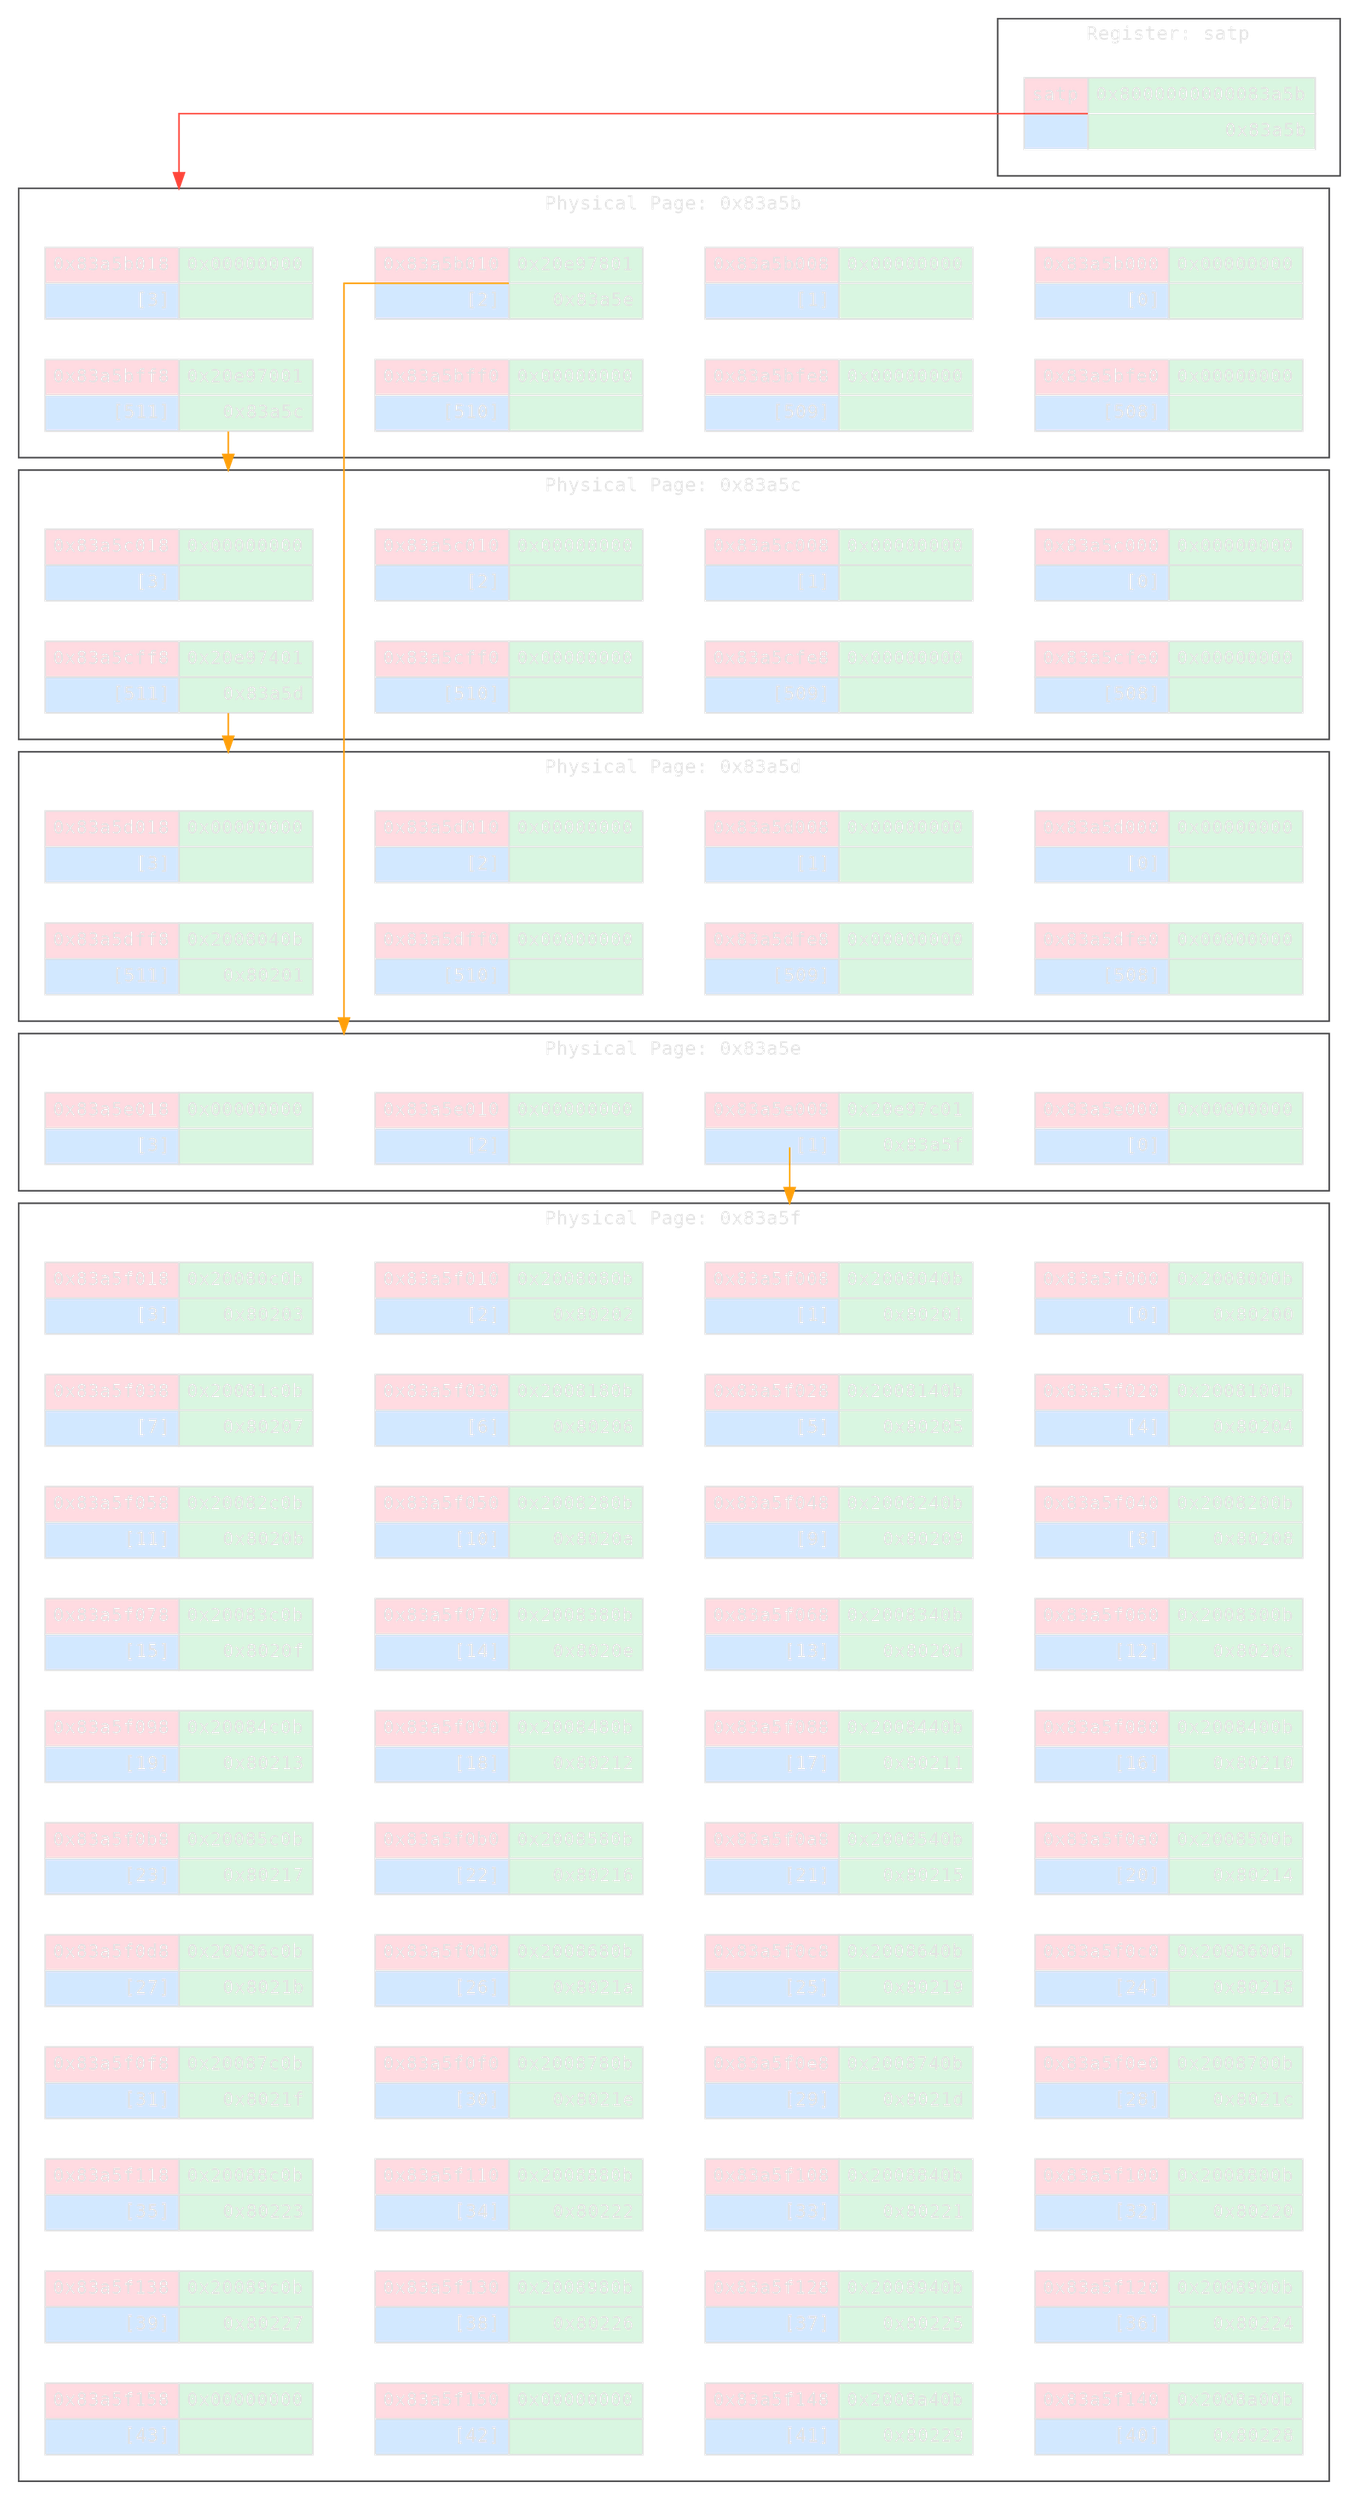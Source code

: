 digraph MemoryLayout {
    graph [bgcolor=transparent];
    compound=true;
    rankdir=TB;
    splines=ortho;
    nodesep=0.3;
    ranksep=0.1;
    node [shape=record, fontname="SF Mono,monospace", fontsize=12, margin=0.125, fontcolor="#e3e3e3"];
    edge [fontname="SF Mono,monospace", fontsize=12, fontcolor="#e3e3e3", color="#e3e3e3"];

    subgraph cluster_reg_ {
        color="#48484A";
        label="Register: satp";
        fontname="SF Mono,monospace";
        fontsize=12;
        fontcolor="#e3e3e3";

        reg_node0 [shape=none, margin=0.125, label=<
            <TABLE BORDER="0" CELLBORDER="1" CELLSPACING="0" COLOR="#e3e3e3">
                <TR>
                    <TD BGCOLOR="#FF375F2D" PORT="addr" ALIGN="RIGHT" CELLPADDING="4"><FONT COLOR="#e3e3e3">satp</FONT></TD>
                    <TD BGCOLOR="#30D1582D" PORT="val" ALIGN="RIGHT" CELLPADDING="4"><FONT COLOR="#e3e3e3">0x8000000000083a5b</FONT></TD>
                </TR>
                <TR>
                    <TD BGCOLOR="#0A84FF2D" PORT="index" ALIGN="RIGHT" CELLPADDING="4"><FONT COLOR="#e3e3e3">    </FONT></TD>
                    <TD BGCOLOR="#30D1582D" PORT="page" ALIGN="RIGHT" CELLPADDING="4"><FONT COLOR="#e3e3e3">0x83a5b</FONT></TD>
                </TR>
            </TABLE>
        >];

        subgraph row_reg__0 {
            rank = same;
            reg_node0;
        }

    }
    subgraph cluster_g1_ {
        color="#48484A";
        label="Physical Page: 0x83a5b";
        fontname="SF Mono,monospace";
        fontsize=12;
        fontcolor="#e3e3e3";

        g1_node0 [shape=none, margin=0.125, label=<
            <TABLE BORDER="0" CELLBORDER="1" CELLSPACING="0" COLOR="#e3e3e3">
                <TR>
                    <TD BGCOLOR="#FF375F2D" PORT="addr" ALIGN="RIGHT" CELLPADDING="4"><FONT COLOR="#e3e3e3">0x83a5b000</FONT></TD>
                    <TD BGCOLOR="#30D1582D" PORT="val" ALIGN="RIGHT" CELLPADDING="4"><FONT COLOR="#e3e3e3">0x00000000</FONT></TD>
                </TR>
                <TR>
                    <TD BGCOLOR="#0A84FF2D" PORT="index" ALIGN="RIGHT" CELLPADDING="4"><FONT COLOR="#e3e3e3">  [0]</FONT></TD>
                    <TD BGCOLOR="#30D1582D" PORT="page" ALIGN="RIGHT" CELLPADDING="4"><FONT COLOR="#e3e3e3"> </FONT></TD>
                </TR>
            </TABLE>
        >];
        g1_node1 [shape=none, margin=0.125, label=<
            <TABLE BORDER="0" CELLBORDER="1" CELLSPACING="0" COLOR="#e3e3e3">
                <TR>
                    <TD BGCOLOR="#FF375F2D" PORT="addr" ALIGN="RIGHT" CELLPADDING="4"><FONT COLOR="#e3e3e3">0x83a5b008</FONT></TD>
                    <TD BGCOLOR="#30D1582D" PORT="val" ALIGN="RIGHT" CELLPADDING="4"><FONT COLOR="#e3e3e3">0x00000000</FONT></TD>
                </TR>
                <TR>
                    <TD BGCOLOR="#0A84FF2D" PORT="index" ALIGN="RIGHT" CELLPADDING="4"><FONT COLOR="#e3e3e3">  [1]</FONT></TD>
                    <TD BGCOLOR="#30D1582D" PORT="page" ALIGN="RIGHT" CELLPADDING="4"><FONT COLOR="#e3e3e3"> </FONT></TD>
                </TR>
            </TABLE>
        >];
        g1_node2 [shape=none, margin=0.125, label=<
            <TABLE BORDER="0" CELLBORDER="1" CELLSPACING="0" COLOR="#e3e3e3">
                <TR>
                    <TD BGCOLOR="#FF375F2D" PORT="addr" ALIGN="RIGHT" CELLPADDING="4"><FONT COLOR="#e3e3e3">0x83a5b010</FONT></TD>
                    <TD BGCOLOR="#30D1582D" PORT="val" ALIGN="RIGHT" CELLPADDING="4"><FONT COLOR="#e3e3e3">0x20e97801</FONT></TD>
                </TR>
                <TR>
                    <TD BGCOLOR="#0A84FF2D" PORT="index" ALIGN="RIGHT" CELLPADDING="4"><FONT COLOR="#e3e3e3">  [2]</FONT></TD>
                    <TD BGCOLOR="#30D1582D" PORT="page" ALIGN="RIGHT" CELLPADDING="4"><FONT COLOR="#e3e3e3">0x83a5e</FONT></TD>
                </TR>
            </TABLE>
        >];
        g1_node3 [shape=none, margin=0.125, label=<
            <TABLE BORDER="0" CELLBORDER="1" CELLSPACING="0" COLOR="#e3e3e3">
                <TR>
                    <TD BGCOLOR="#FF375F2D" PORT="addr" ALIGN="RIGHT" CELLPADDING="4"><FONT COLOR="#e3e3e3">0x83a5b018</FONT></TD>
                    <TD BGCOLOR="#30D1582D" PORT="val" ALIGN="RIGHT" CELLPADDING="4"><FONT COLOR="#e3e3e3">0x00000000</FONT></TD>
                </TR>
                <TR>
                    <TD BGCOLOR="#0A84FF2D" PORT="index" ALIGN="RIGHT" CELLPADDING="4"><FONT COLOR="#e3e3e3">  [3]</FONT></TD>
                    <TD BGCOLOR="#30D1582D" PORT="page" ALIGN="RIGHT" CELLPADDING="4"><FONT COLOR="#e3e3e3"> </FONT></TD>
                </TR>
            </TABLE>
        >];
        g1_node4 [shape=none, margin=0.125, label=<
            <TABLE BORDER="0" CELLBORDER="1" CELLSPACING="0" COLOR="#e3e3e3">
                <TR>
                    <TD BGCOLOR="#FF375F2D" PORT="addr" ALIGN="RIGHT" CELLPADDING="4"><FONT COLOR="#e3e3e3">0x83a5bfe0</FONT></TD>
                    <TD BGCOLOR="#30D1582D" PORT="val" ALIGN="RIGHT" CELLPADDING="4"><FONT COLOR="#e3e3e3">0x00000000</FONT></TD>
                </TR>
                <TR>
                    <TD BGCOLOR="#0A84FF2D" PORT="index" ALIGN="RIGHT" CELLPADDING="4"><FONT COLOR="#e3e3e3">[508]</FONT></TD>
                    <TD BGCOLOR="#30D1582D" PORT="page" ALIGN="RIGHT" CELLPADDING="4"><FONT COLOR="#e3e3e3"> </FONT></TD>
                </TR>
            </TABLE>
        >];
        g1_node5 [shape=none, margin=0.125, label=<
            <TABLE BORDER="0" CELLBORDER="1" CELLSPACING="0" COLOR="#e3e3e3">
                <TR>
                    <TD BGCOLOR="#FF375F2D" PORT="addr" ALIGN="RIGHT" CELLPADDING="4"><FONT COLOR="#e3e3e3">0x83a5bfe8</FONT></TD>
                    <TD BGCOLOR="#30D1582D" PORT="val" ALIGN="RIGHT" CELLPADDING="4"><FONT COLOR="#e3e3e3">0x00000000</FONT></TD>
                </TR>
                <TR>
                    <TD BGCOLOR="#0A84FF2D" PORT="index" ALIGN="RIGHT" CELLPADDING="4"><FONT COLOR="#e3e3e3">[509]</FONT></TD>
                    <TD BGCOLOR="#30D1582D" PORT="page" ALIGN="RIGHT" CELLPADDING="4"><FONT COLOR="#e3e3e3"> </FONT></TD>
                </TR>
            </TABLE>
        >];
        g1_node6 [shape=none, margin=0.125, label=<
            <TABLE BORDER="0" CELLBORDER="1" CELLSPACING="0" COLOR="#e3e3e3">
                <TR>
                    <TD BGCOLOR="#FF375F2D" PORT="addr" ALIGN="RIGHT" CELLPADDING="4"><FONT COLOR="#e3e3e3">0x83a5bff0</FONT></TD>
                    <TD BGCOLOR="#30D1582D" PORT="val" ALIGN="RIGHT" CELLPADDING="4"><FONT COLOR="#e3e3e3">0x00000000</FONT></TD>
                </TR>
                <TR>
                    <TD BGCOLOR="#0A84FF2D" PORT="index" ALIGN="RIGHT" CELLPADDING="4"><FONT COLOR="#e3e3e3">[510]</FONT></TD>
                    <TD BGCOLOR="#30D1582D" PORT="page" ALIGN="RIGHT" CELLPADDING="4"><FONT COLOR="#e3e3e3"> </FONT></TD>
                </TR>
            </TABLE>
        >];
        g1_node7 [shape=none, margin=0.125, label=<
            <TABLE BORDER="0" CELLBORDER="1" CELLSPACING="0" COLOR="#e3e3e3">
                <TR>
                    <TD BGCOLOR="#FF375F2D" PORT="addr" ALIGN="RIGHT" CELLPADDING="4"><FONT COLOR="#e3e3e3">0x83a5bff8</FONT></TD>
                    <TD BGCOLOR="#30D1582D" PORT="val" ALIGN="RIGHT" CELLPADDING="4"><FONT COLOR="#e3e3e3">0x20e97001</FONT></TD>
                </TR>
                <TR>
                    <TD BGCOLOR="#0A84FF2D" PORT="index" ALIGN="RIGHT" CELLPADDING="4"><FONT COLOR="#e3e3e3">[511]</FONT></TD>
                    <TD BGCOLOR="#30D1582D" PORT="page" ALIGN="RIGHT" CELLPADDING="4"><FONT COLOR="#e3e3e3">0x83a5c</FONT></TD>
                </TR>
            </TABLE>
        >];

        subgraph row_g1__0 {
            rank = same;
            g1_node0;
            g1_node1;
            g1_node2;
            g1_node3;
        }
        subgraph row_g1__1 {
            rank = same;
            g1_node4;
            g1_node5;
            g1_node6;
            g1_node7;
        }

        g1_node0 -> g1_node4 [style=invis];
        g1_node1 -> g1_node5 [style=invis];
        g1_node2 -> g1_node6 [style=invis];
        g1_node3 -> g1_node7 [style=invis];
    }
    subgraph cluster_g2_ {
        color="#48484A";
        label="Physical Page: 0x83a5c";
        fontname="SF Mono,monospace";
        fontsize=12;
        fontcolor="#e3e3e3";

        g2_node0 [shape=none, margin=0.125, label=<
            <TABLE BORDER="0" CELLBORDER="1" CELLSPACING="0" COLOR="#e3e3e3">
                <TR>
                    <TD BGCOLOR="#FF375F2D" PORT="addr" ALIGN="RIGHT" CELLPADDING="4"><FONT COLOR="#e3e3e3">0x83a5c000</FONT></TD>
                    <TD BGCOLOR="#30D1582D" PORT="val" ALIGN="RIGHT" CELLPADDING="4"><FONT COLOR="#e3e3e3">0x00000000</FONT></TD>
                </TR>
                <TR>
                    <TD BGCOLOR="#0A84FF2D" PORT="index" ALIGN="RIGHT" CELLPADDING="4"><FONT COLOR="#e3e3e3">  [0]</FONT></TD>
                    <TD BGCOLOR="#30D1582D" PORT="page" ALIGN="RIGHT" CELLPADDING="4"><FONT COLOR="#e3e3e3"> </FONT></TD>
                </TR>
            </TABLE>
        >];
        g2_node1 [shape=none, margin=0.125, label=<
            <TABLE BORDER="0" CELLBORDER="1" CELLSPACING="0" COLOR="#e3e3e3">
                <TR>
                    <TD BGCOLOR="#FF375F2D" PORT="addr" ALIGN="RIGHT" CELLPADDING="4"><FONT COLOR="#e3e3e3">0x83a5c008</FONT></TD>
                    <TD BGCOLOR="#30D1582D" PORT="val" ALIGN="RIGHT" CELLPADDING="4"><FONT COLOR="#e3e3e3">0x00000000</FONT></TD>
                </TR>
                <TR>
                    <TD BGCOLOR="#0A84FF2D" PORT="index" ALIGN="RIGHT" CELLPADDING="4"><FONT COLOR="#e3e3e3">  [1]</FONT></TD>
                    <TD BGCOLOR="#30D1582D" PORT="page" ALIGN="RIGHT" CELLPADDING="4"><FONT COLOR="#e3e3e3"> </FONT></TD>
                </TR>
            </TABLE>
        >];
        g2_node2 [shape=none, margin=0.125, label=<
            <TABLE BORDER="0" CELLBORDER="1" CELLSPACING="0" COLOR="#e3e3e3">
                <TR>
                    <TD BGCOLOR="#FF375F2D" PORT="addr" ALIGN="RIGHT" CELLPADDING="4"><FONT COLOR="#e3e3e3">0x83a5c010</FONT></TD>
                    <TD BGCOLOR="#30D1582D" PORT="val" ALIGN="RIGHT" CELLPADDING="4"><FONT COLOR="#e3e3e3">0x00000000</FONT></TD>
                </TR>
                <TR>
                    <TD BGCOLOR="#0A84FF2D" PORT="index" ALIGN="RIGHT" CELLPADDING="4"><FONT COLOR="#e3e3e3">  [2]</FONT></TD>
                    <TD BGCOLOR="#30D1582D" PORT="page" ALIGN="RIGHT" CELLPADDING="4"><FONT COLOR="#e3e3e3"> </FONT></TD>
                </TR>
            </TABLE>
        >];
        g2_node3 [shape=none, margin=0.125, label=<
            <TABLE BORDER="0" CELLBORDER="1" CELLSPACING="0" COLOR="#e3e3e3">
                <TR>
                    <TD BGCOLOR="#FF375F2D" PORT="addr" ALIGN="RIGHT" CELLPADDING="4"><FONT COLOR="#e3e3e3">0x83a5c018</FONT></TD>
                    <TD BGCOLOR="#30D1582D" PORT="val" ALIGN="RIGHT" CELLPADDING="4"><FONT COLOR="#e3e3e3">0x00000000</FONT></TD>
                </TR>
                <TR>
                    <TD BGCOLOR="#0A84FF2D" PORT="index" ALIGN="RIGHT" CELLPADDING="4"><FONT COLOR="#e3e3e3">  [3]</FONT></TD>
                    <TD BGCOLOR="#30D1582D" PORT="page" ALIGN="RIGHT" CELLPADDING="4"><FONT COLOR="#e3e3e3"> </FONT></TD>
                </TR>
            </TABLE>
        >];
        g2_node4 [shape=none, margin=0.125, label=<
            <TABLE BORDER="0" CELLBORDER="1" CELLSPACING="0" COLOR="#e3e3e3">
                <TR>
                    <TD BGCOLOR="#FF375F2D" PORT="addr" ALIGN="RIGHT" CELLPADDING="4"><FONT COLOR="#e3e3e3">0x83a5cfe0</FONT></TD>
                    <TD BGCOLOR="#30D1582D" PORT="val" ALIGN="RIGHT" CELLPADDING="4"><FONT COLOR="#e3e3e3">0x00000000</FONT></TD>
                </TR>
                <TR>
                    <TD BGCOLOR="#0A84FF2D" PORT="index" ALIGN="RIGHT" CELLPADDING="4"><FONT COLOR="#e3e3e3">[508]</FONT></TD>
                    <TD BGCOLOR="#30D1582D" PORT="page" ALIGN="RIGHT" CELLPADDING="4"><FONT COLOR="#e3e3e3"> </FONT></TD>
                </TR>
            </TABLE>
        >];
        g2_node5 [shape=none, margin=0.125, label=<
            <TABLE BORDER="0" CELLBORDER="1" CELLSPACING="0" COLOR="#e3e3e3">
                <TR>
                    <TD BGCOLOR="#FF375F2D" PORT="addr" ALIGN="RIGHT" CELLPADDING="4"><FONT COLOR="#e3e3e3">0x83a5cfe8</FONT></TD>
                    <TD BGCOLOR="#30D1582D" PORT="val" ALIGN="RIGHT" CELLPADDING="4"><FONT COLOR="#e3e3e3">0x00000000</FONT></TD>
                </TR>
                <TR>
                    <TD BGCOLOR="#0A84FF2D" PORT="index" ALIGN="RIGHT" CELLPADDING="4"><FONT COLOR="#e3e3e3">[509]</FONT></TD>
                    <TD BGCOLOR="#30D1582D" PORT="page" ALIGN="RIGHT" CELLPADDING="4"><FONT COLOR="#e3e3e3"> </FONT></TD>
                </TR>
            </TABLE>
        >];
        g2_node6 [shape=none, margin=0.125, label=<
            <TABLE BORDER="0" CELLBORDER="1" CELLSPACING="0" COLOR="#e3e3e3">
                <TR>
                    <TD BGCOLOR="#FF375F2D" PORT="addr" ALIGN="RIGHT" CELLPADDING="4"><FONT COLOR="#e3e3e3">0x83a5cff0</FONT></TD>
                    <TD BGCOLOR="#30D1582D" PORT="val" ALIGN="RIGHT" CELLPADDING="4"><FONT COLOR="#e3e3e3">0x00000000</FONT></TD>
                </TR>
                <TR>
                    <TD BGCOLOR="#0A84FF2D" PORT="index" ALIGN="RIGHT" CELLPADDING="4"><FONT COLOR="#e3e3e3">[510]</FONT></TD>
                    <TD BGCOLOR="#30D1582D" PORT="page" ALIGN="RIGHT" CELLPADDING="4"><FONT COLOR="#e3e3e3"> </FONT></TD>
                </TR>
            </TABLE>
        >];
        g2_node7 [shape=none, margin=0.125, label=<
            <TABLE BORDER="0" CELLBORDER="1" CELLSPACING="0" COLOR="#e3e3e3">
                <TR>
                    <TD BGCOLOR="#FF375F2D" PORT="addr" ALIGN="RIGHT" CELLPADDING="4"><FONT COLOR="#e3e3e3">0x83a5cff8</FONT></TD>
                    <TD BGCOLOR="#30D1582D" PORT="val" ALIGN="RIGHT" CELLPADDING="4"><FONT COLOR="#e3e3e3">0x20e97401</FONT></TD>
                </TR>
                <TR>
                    <TD BGCOLOR="#0A84FF2D" PORT="index" ALIGN="RIGHT" CELLPADDING="4"><FONT COLOR="#e3e3e3">[511]</FONT></TD>
                    <TD BGCOLOR="#30D1582D" PORT="page" ALIGN="RIGHT" CELLPADDING="4"><FONT COLOR="#e3e3e3">0x83a5d</FONT></TD>
                </TR>
            </TABLE>
        >];

        subgraph row_g2__0 {
            rank = same;
            g2_node0;
            g2_node1;
            g2_node2;
            g2_node3;
        }
        subgraph row_g2__1 {
            rank = same;
            g2_node4;
            g2_node5;
            g2_node6;
            g2_node7;
        }

        g2_node0 -> g2_node4 [style=invis];
        g2_node1 -> g2_node5 [style=invis];
        g2_node2 -> g2_node6 [style=invis];
        g2_node3 -> g2_node7 [style=invis];
    }
    subgraph cluster_g3_ {
        color="#48484A";
        label="Physical Page: 0x83a5d";
        fontname="SF Mono,monospace";
        fontsize=12;
        fontcolor="#e3e3e3";

        g3_node0 [shape=none, margin=0.125, label=<
            <TABLE BORDER="0" CELLBORDER="1" CELLSPACING="0" COLOR="#e3e3e3">
                <TR>
                    <TD BGCOLOR="#FF375F2D" PORT="addr" ALIGN="RIGHT" CELLPADDING="4"><FONT COLOR="#e3e3e3">0x83a5d000</FONT></TD>
                    <TD BGCOLOR="#30D1582D" PORT="val" ALIGN="RIGHT" CELLPADDING="4"><FONT COLOR="#e3e3e3">0x00000000</FONT></TD>
                </TR>
                <TR>
                    <TD BGCOLOR="#0A84FF2D" PORT="index" ALIGN="RIGHT" CELLPADDING="4"><FONT COLOR="#e3e3e3">  [0]</FONT></TD>
                    <TD BGCOLOR="#30D1582D" PORT="page" ALIGN="RIGHT" CELLPADDING="4"><FONT COLOR="#e3e3e3"> </FONT></TD>
                </TR>
            </TABLE>
        >];
        g3_node1 [shape=none, margin=0.125, label=<
            <TABLE BORDER="0" CELLBORDER="1" CELLSPACING="0" COLOR="#e3e3e3">
                <TR>
                    <TD BGCOLOR="#FF375F2D" PORT="addr" ALIGN="RIGHT" CELLPADDING="4"><FONT COLOR="#e3e3e3">0x83a5d008</FONT></TD>
                    <TD BGCOLOR="#30D1582D" PORT="val" ALIGN="RIGHT" CELLPADDING="4"><FONT COLOR="#e3e3e3">0x00000000</FONT></TD>
                </TR>
                <TR>
                    <TD BGCOLOR="#0A84FF2D" PORT="index" ALIGN="RIGHT" CELLPADDING="4"><FONT COLOR="#e3e3e3">  [1]</FONT></TD>
                    <TD BGCOLOR="#30D1582D" PORT="page" ALIGN="RIGHT" CELLPADDING="4"><FONT COLOR="#e3e3e3"> </FONT></TD>
                </TR>
            </TABLE>
        >];
        g3_node2 [shape=none, margin=0.125, label=<
            <TABLE BORDER="0" CELLBORDER="1" CELLSPACING="0" COLOR="#e3e3e3">
                <TR>
                    <TD BGCOLOR="#FF375F2D" PORT="addr" ALIGN="RIGHT" CELLPADDING="4"><FONT COLOR="#e3e3e3">0x83a5d010</FONT></TD>
                    <TD BGCOLOR="#30D1582D" PORT="val" ALIGN="RIGHT" CELLPADDING="4"><FONT COLOR="#e3e3e3">0x00000000</FONT></TD>
                </TR>
                <TR>
                    <TD BGCOLOR="#0A84FF2D" PORT="index" ALIGN="RIGHT" CELLPADDING="4"><FONT COLOR="#e3e3e3">  [2]</FONT></TD>
                    <TD BGCOLOR="#30D1582D" PORT="page" ALIGN="RIGHT" CELLPADDING="4"><FONT COLOR="#e3e3e3"> </FONT></TD>
                </TR>
            </TABLE>
        >];
        g3_node3 [shape=none, margin=0.125, label=<
            <TABLE BORDER="0" CELLBORDER="1" CELLSPACING="0" COLOR="#e3e3e3">
                <TR>
                    <TD BGCOLOR="#FF375F2D" PORT="addr" ALIGN="RIGHT" CELLPADDING="4"><FONT COLOR="#e3e3e3">0x83a5d018</FONT></TD>
                    <TD BGCOLOR="#30D1582D" PORT="val" ALIGN="RIGHT" CELLPADDING="4"><FONT COLOR="#e3e3e3">0x00000000</FONT></TD>
                </TR>
                <TR>
                    <TD BGCOLOR="#0A84FF2D" PORT="index" ALIGN="RIGHT" CELLPADDING="4"><FONT COLOR="#e3e3e3">  [3]</FONT></TD>
                    <TD BGCOLOR="#30D1582D" PORT="page" ALIGN="RIGHT" CELLPADDING="4"><FONT COLOR="#e3e3e3"> </FONT></TD>
                </TR>
            </TABLE>
        >];
        g3_node4 [shape=none, margin=0.125, label=<
            <TABLE BORDER="0" CELLBORDER="1" CELLSPACING="0" COLOR="#e3e3e3">
                <TR>
                    <TD BGCOLOR="#FF375F2D" PORT="addr" ALIGN="RIGHT" CELLPADDING="4"><FONT COLOR="#e3e3e3">0x83a5dfe0</FONT></TD>
                    <TD BGCOLOR="#30D1582D" PORT="val" ALIGN="RIGHT" CELLPADDING="4"><FONT COLOR="#e3e3e3">0x00000000</FONT></TD>
                </TR>
                <TR>
                    <TD BGCOLOR="#0A84FF2D" PORT="index" ALIGN="RIGHT" CELLPADDING="4"><FONT COLOR="#e3e3e3">[508]</FONT></TD>
                    <TD BGCOLOR="#30D1582D" PORT="page" ALIGN="RIGHT" CELLPADDING="4"><FONT COLOR="#e3e3e3"> </FONT></TD>
                </TR>
            </TABLE>
        >];
        g3_node5 [shape=none, margin=0.125, label=<
            <TABLE BORDER="0" CELLBORDER="1" CELLSPACING="0" COLOR="#e3e3e3">
                <TR>
                    <TD BGCOLOR="#FF375F2D" PORT="addr" ALIGN="RIGHT" CELLPADDING="4"><FONT COLOR="#e3e3e3">0x83a5dfe8</FONT></TD>
                    <TD BGCOLOR="#30D1582D" PORT="val" ALIGN="RIGHT" CELLPADDING="4"><FONT COLOR="#e3e3e3">0x00000000</FONT></TD>
                </TR>
                <TR>
                    <TD BGCOLOR="#0A84FF2D" PORT="index" ALIGN="RIGHT" CELLPADDING="4"><FONT COLOR="#e3e3e3">[509]</FONT></TD>
                    <TD BGCOLOR="#30D1582D" PORT="page" ALIGN="RIGHT" CELLPADDING="4"><FONT COLOR="#e3e3e3"> </FONT></TD>
                </TR>
            </TABLE>
        >];
        g3_node6 [shape=none, margin=0.125, label=<
            <TABLE BORDER="0" CELLBORDER="1" CELLSPACING="0" COLOR="#e3e3e3">
                <TR>
                    <TD BGCOLOR="#FF375F2D" PORT="addr" ALIGN="RIGHT" CELLPADDING="4"><FONT COLOR="#e3e3e3">0x83a5dff0</FONT></TD>
                    <TD BGCOLOR="#30D1582D" PORT="val" ALIGN="RIGHT" CELLPADDING="4"><FONT COLOR="#e3e3e3">0x00000000</FONT></TD>
                </TR>
                <TR>
                    <TD BGCOLOR="#0A84FF2D" PORT="index" ALIGN="RIGHT" CELLPADDING="4"><FONT COLOR="#e3e3e3">[510]</FONT></TD>
                    <TD BGCOLOR="#30D1582D" PORT="page" ALIGN="RIGHT" CELLPADDING="4"><FONT COLOR="#e3e3e3"> </FONT></TD>
                </TR>
            </TABLE>
        >];
        g3_node7 [shape=none, margin=0.125, label=<
            <TABLE BORDER="0" CELLBORDER="1" CELLSPACING="0" COLOR="#e3e3e3">
                <TR>
                    <TD BGCOLOR="#FF375F2D" PORT="addr" ALIGN="RIGHT" CELLPADDING="4"><FONT COLOR="#e3e3e3">0x83a5dff8</FONT></TD>
                    <TD BGCOLOR="#30D1582D" PORT="val" ALIGN="RIGHT" CELLPADDING="4"><FONT COLOR="#e3e3e3">0x2008040b</FONT></TD>
                </TR>
                <TR>
                    <TD BGCOLOR="#0A84FF2D" PORT="index" ALIGN="RIGHT" CELLPADDING="4"><FONT COLOR="#e3e3e3">[511]</FONT></TD>
                    <TD BGCOLOR="#30D1582D" PORT="page" ALIGN="RIGHT" CELLPADDING="4"><FONT COLOR="#e3e3e3">0x80201</FONT></TD>
                </TR>
            </TABLE>
        >];

        subgraph row_g3__0 {
            rank = same;
            g3_node0;
            g3_node1;
            g3_node2;
            g3_node3;
        }
        subgraph row_g3__1 {
            rank = same;
            g3_node4;
            g3_node5;
            g3_node6;
            g3_node7;
        }

        g3_node0 -> g3_node4 [style=invis];
        g3_node1 -> g3_node5 [style=invis];
        g3_node2 -> g3_node6 [style=invis];
        g3_node3 -> g3_node7 [style=invis];
    }
    subgraph cluster_g4_ {
        color="#48484A";
        label="Physical Page: 0x83a5e";
        fontname="SF Mono,monospace";
        fontsize=12;
        fontcolor="#e3e3e3";

        g4_node0 [shape=none, margin=0.125, label=<
            <TABLE BORDER="0" CELLBORDER="1" CELLSPACING="0" COLOR="#e3e3e3">
                <TR>
                    <TD BGCOLOR="#FF375F2D" PORT="addr" ALIGN="RIGHT" CELLPADDING="4"><FONT COLOR="#e3e3e3">0x83a5e000</FONT></TD>
                    <TD BGCOLOR="#30D1582D" PORT="val" ALIGN="RIGHT" CELLPADDING="4"><FONT COLOR="#e3e3e3">0x00000000</FONT></TD>
                </TR>
                <TR>
                    <TD BGCOLOR="#0A84FF2D" PORT="index" ALIGN="RIGHT" CELLPADDING="4"><FONT COLOR="#e3e3e3">  [0]</FONT></TD>
                    <TD BGCOLOR="#30D1582D" PORT="page" ALIGN="RIGHT" CELLPADDING="4"><FONT COLOR="#e3e3e3"> </FONT></TD>
                </TR>
            </TABLE>
        >];
        g4_node1 [shape=none, margin=0.125, label=<
            <TABLE BORDER="0" CELLBORDER="1" CELLSPACING="0" COLOR="#e3e3e3">
                <TR>
                    <TD BGCOLOR="#FF375F2D" PORT="addr" ALIGN="RIGHT" CELLPADDING="4"><FONT COLOR="#e3e3e3">0x83a5e008</FONT></TD>
                    <TD BGCOLOR="#30D1582D" PORT="val" ALIGN="RIGHT" CELLPADDING="4"><FONT COLOR="#e3e3e3">0x20e97c01</FONT></TD>
                </TR>
                <TR>
                    <TD BGCOLOR="#0A84FF2D" PORT="index" ALIGN="RIGHT" CELLPADDING="4"><FONT COLOR="#e3e3e3">  [1]</FONT></TD>
                    <TD BGCOLOR="#30D1582D" PORT="page" ALIGN="RIGHT" CELLPADDING="4"><FONT COLOR="#e3e3e3">0x83a5f</FONT></TD>
                </TR>
            </TABLE>
        >];
        g4_node2 [shape=none, margin=0.125, label=<
            <TABLE BORDER="0" CELLBORDER="1" CELLSPACING="0" COLOR="#e3e3e3">
                <TR>
                    <TD BGCOLOR="#FF375F2D" PORT="addr" ALIGN="RIGHT" CELLPADDING="4"><FONT COLOR="#e3e3e3">0x83a5e010</FONT></TD>
                    <TD BGCOLOR="#30D1582D" PORT="val" ALIGN="RIGHT" CELLPADDING="4"><FONT COLOR="#e3e3e3">0x00000000</FONT></TD>
                </TR>
                <TR>
                    <TD BGCOLOR="#0A84FF2D" PORT="index" ALIGN="RIGHT" CELLPADDING="4"><FONT COLOR="#e3e3e3">  [2]</FONT></TD>
                    <TD BGCOLOR="#30D1582D" PORT="page" ALIGN="RIGHT" CELLPADDING="4"><FONT COLOR="#e3e3e3"> </FONT></TD>
                </TR>
            </TABLE>
        >];
        g4_node3 [shape=none, margin=0.125, label=<
            <TABLE BORDER="0" CELLBORDER="1" CELLSPACING="0" COLOR="#e3e3e3">
                <TR>
                    <TD BGCOLOR="#FF375F2D" PORT="addr" ALIGN="RIGHT" CELLPADDING="4"><FONT COLOR="#e3e3e3">0x83a5e018</FONT></TD>
                    <TD BGCOLOR="#30D1582D" PORT="val" ALIGN="RIGHT" CELLPADDING="4"><FONT COLOR="#e3e3e3">0x00000000</FONT></TD>
                </TR>
                <TR>
                    <TD BGCOLOR="#0A84FF2D" PORT="index" ALIGN="RIGHT" CELLPADDING="4"><FONT COLOR="#e3e3e3">  [3]</FONT></TD>
                    <TD BGCOLOR="#30D1582D" PORT="page" ALIGN="RIGHT" CELLPADDING="4"><FONT COLOR="#e3e3e3"> </FONT></TD>
                </TR>
            </TABLE>
        >];

        subgraph row_g4__0 {
            rank = same;
            g4_node0;
            g4_node1;
            g4_node2;
            g4_node3;
        }

    }
    subgraph cluster_g5_ {
        color="#48484A";
        label="Physical Page: 0x83a5f";
        fontname="SF Mono,monospace";
        fontsize=12;
        fontcolor="#e3e3e3";

        g5_node0 [shape=none, margin=0.125, label=<
            <TABLE BORDER="0" CELLBORDER="1" CELLSPACING="0" COLOR="#e3e3e3">
                <TR>
                    <TD BGCOLOR="#FF375F2D" PORT="addr" ALIGN="RIGHT" CELLPADDING="4"><FONT COLOR="#e3e3e3">0x83a5f000</FONT></TD>
                    <TD BGCOLOR="#30D1582D" PORT="val" ALIGN="RIGHT" CELLPADDING="4"><FONT COLOR="#e3e3e3">0x2008000b</FONT></TD>
                </TR>
                <TR>
                    <TD BGCOLOR="#0A84FF2D" PORT="index" ALIGN="RIGHT" CELLPADDING="4"><FONT COLOR="#e3e3e3">  [0]</FONT></TD>
                    <TD BGCOLOR="#30D1582D" PORT="page" ALIGN="RIGHT" CELLPADDING="4"><FONT COLOR="#e3e3e3">0x80200</FONT></TD>
                </TR>
            </TABLE>
        >];
        g5_node1 [shape=none, margin=0.125, label=<
            <TABLE BORDER="0" CELLBORDER="1" CELLSPACING="0" COLOR="#e3e3e3">
                <TR>
                    <TD BGCOLOR="#FF375F2D" PORT="addr" ALIGN="RIGHT" CELLPADDING="4"><FONT COLOR="#e3e3e3">0x83a5f008</FONT></TD>
                    <TD BGCOLOR="#30D1582D" PORT="val" ALIGN="RIGHT" CELLPADDING="4"><FONT COLOR="#e3e3e3">0x2008040b</FONT></TD>
                </TR>
                <TR>
                    <TD BGCOLOR="#0A84FF2D" PORT="index" ALIGN="RIGHT" CELLPADDING="4"><FONT COLOR="#e3e3e3">  [1]</FONT></TD>
                    <TD BGCOLOR="#30D1582D" PORT="page" ALIGN="RIGHT" CELLPADDING="4"><FONT COLOR="#e3e3e3">0x80201</FONT></TD>
                </TR>
            </TABLE>
        >];
        g5_node2 [shape=none, margin=0.125, label=<
            <TABLE BORDER="0" CELLBORDER="1" CELLSPACING="0" COLOR="#e3e3e3">
                <TR>
                    <TD BGCOLOR="#FF375F2D" PORT="addr" ALIGN="RIGHT" CELLPADDING="4"><FONT COLOR="#e3e3e3">0x83a5f010</FONT></TD>
                    <TD BGCOLOR="#30D1582D" PORT="val" ALIGN="RIGHT" CELLPADDING="4"><FONT COLOR="#e3e3e3">0x2008080b</FONT></TD>
                </TR>
                <TR>
                    <TD BGCOLOR="#0A84FF2D" PORT="index" ALIGN="RIGHT" CELLPADDING="4"><FONT COLOR="#e3e3e3">  [2]</FONT></TD>
                    <TD BGCOLOR="#30D1582D" PORT="page" ALIGN="RIGHT" CELLPADDING="4"><FONT COLOR="#e3e3e3">0x80202</FONT></TD>
                </TR>
            </TABLE>
        >];
        g5_node3 [shape=none, margin=0.125, label=<
            <TABLE BORDER="0" CELLBORDER="1" CELLSPACING="0" COLOR="#e3e3e3">
                <TR>
                    <TD BGCOLOR="#FF375F2D" PORT="addr" ALIGN="RIGHT" CELLPADDING="4"><FONT COLOR="#e3e3e3">0x83a5f018</FONT></TD>
                    <TD BGCOLOR="#30D1582D" PORT="val" ALIGN="RIGHT" CELLPADDING="4"><FONT COLOR="#e3e3e3">0x20080c0b</FONT></TD>
                </TR>
                <TR>
                    <TD BGCOLOR="#0A84FF2D" PORT="index" ALIGN="RIGHT" CELLPADDING="4"><FONT COLOR="#e3e3e3">  [3]</FONT></TD>
                    <TD BGCOLOR="#30D1582D" PORT="page" ALIGN="RIGHT" CELLPADDING="4"><FONT COLOR="#e3e3e3">0x80203</FONT></TD>
                </TR>
            </TABLE>
        >];
        g5_node4 [shape=none, margin=0.125, label=<
            <TABLE BORDER="0" CELLBORDER="1" CELLSPACING="0" COLOR="#e3e3e3">
                <TR>
                    <TD BGCOLOR="#FF375F2D" PORT="addr" ALIGN="RIGHT" CELLPADDING="4"><FONT COLOR="#e3e3e3">0x83a5f020</FONT></TD>
                    <TD BGCOLOR="#30D1582D" PORT="val" ALIGN="RIGHT" CELLPADDING="4"><FONT COLOR="#e3e3e3">0x2008100b</FONT></TD>
                </TR>
                <TR>
                    <TD BGCOLOR="#0A84FF2D" PORT="index" ALIGN="RIGHT" CELLPADDING="4"><FONT COLOR="#e3e3e3">  [4]</FONT></TD>
                    <TD BGCOLOR="#30D1582D" PORT="page" ALIGN="RIGHT" CELLPADDING="4"><FONT COLOR="#e3e3e3">0x80204</FONT></TD>
                </TR>
            </TABLE>
        >];
        g5_node5 [shape=none, margin=0.125, label=<
            <TABLE BORDER="0" CELLBORDER="1" CELLSPACING="0" COLOR="#e3e3e3">
                <TR>
                    <TD BGCOLOR="#FF375F2D" PORT="addr" ALIGN="RIGHT" CELLPADDING="4"><FONT COLOR="#e3e3e3">0x83a5f028</FONT></TD>
                    <TD BGCOLOR="#30D1582D" PORT="val" ALIGN="RIGHT" CELLPADDING="4"><FONT COLOR="#e3e3e3">0x2008140b</FONT></TD>
                </TR>
                <TR>
                    <TD BGCOLOR="#0A84FF2D" PORT="index" ALIGN="RIGHT" CELLPADDING="4"><FONT COLOR="#e3e3e3">  [5]</FONT></TD>
                    <TD BGCOLOR="#30D1582D" PORT="page" ALIGN="RIGHT" CELLPADDING="4"><FONT COLOR="#e3e3e3">0x80205</FONT></TD>
                </TR>
            </TABLE>
        >];
        g5_node6 [shape=none, margin=0.125, label=<
            <TABLE BORDER="0" CELLBORDER="1" CELLSPACING="0" COLOR="#e3e3e3">
                <TR>
                    <TD BGCOLOR="#FF375F2D" PORT="addr" ALIGN="RIGHT" CELLPADDING="4"><FONT COLOR="#e3e3e3">0x83a5f030</FONT></TD>
                    <TD BGCOLOR="#30D1582D" PORT="val" ALIGN="RIGHT" CELLPADDING="4"><FONT COLOR="#e3e3e3">0x2008180b</FONT></TD>
                </TR>
                <TR>
                    <TD BGCOLOR="#0A84FF2D" PORT="index" ALIGN="RIGHT" CELLPADDING="4"><FONT COLOR="#e3e3e3">  [6]</FONT></TD>
                    <TD BGCOLOR="#30D1582D" PORT="page" ALIGN="RIGHT" CELLPADDING="4"><FONT COLOR="#e3e3e3">0x80206</FONT></TD>
                </TR>
            </TABLE>
        >];
        g5_node7 [shape=none, margin=0.125, label=<
            <TABLE BORDER="0" CELLBORDER="1" CELLSPACING="0" COLOR="#e3e3e3">
                <TR>
                    <TD BGCOLOR="#FF375F2D" PORT="addr" ALIGN="RIGHT" CELLPADDING="4"><FONT COLOR="#e3e3e3">0x83a5f038</FONT></TD>
                    <TD BGCOLOR="#30D1582D" PORT="val" ALIGN="RIGHT" CELLPADDING="4"><FONT COLOR="#e3e3e3">0x20081c0b</FONT></TD>
                </TR>
                <TR>
                    <TD BGCOLOR="#0A84FF2D" PORT="index" ALIGN="RIGHT" CELLPADDING="4"><FONT COLOR="#e3e3e3">  [7]</FONT></TD>
                    <TD BGCOLOR="#30D1582D" PORT="page" ALIGN="RIGHT" CELLPADDING="4"><FONT COLOR="#e3e3e3">0x80207</FONT></TD>
                </TR>
            </TABLE>
        >];
        g5_node8 [shape=none, margin=0.125, label=<
            <TABLE BORDER="0" CELLBORDER="1" CELLSPACING="0" COLOR="#e3e3e3">
                <TR>
                    <TD BGCOLOR="#FF375F2D" PORT="addr" ALIGN="RIGHT" CELLPADDING="4"><FONT COLOR="#e3e3e3">0x83a5f040</FONT></TD>
                    <TD BGCOLOR="#30D1582D" PORT="val" ALIGN="RIGHT" CELLPADDING="4"><FONT COLOR="#e3e3e3">0x2008200b</FONT></TD>
                </TR>
                <TR>
                    <TD BGCOLOR="#0A84FF2D" PORT="index" ALIGN="RIGHT" CELLPADDING="4"><FONT COLOR="#e3e3e3">  [8]</FONT></TD>
                    <TD BGCOLOR="#30D1582D" PORT="page" ALIGN="RIGHT" CELLPADDING="4"><FONT COLOR="#e3e3e3">0x80208</FONT></TD>
                </TR>
            </TABLE>
        >];
        g5_node9 [shape=none, margin=0.125, label=<
            <TABLE BORDER="0" CELLBORDER="1" CELLSPACING="0" COLOR="#e3e3e3">
                <TR>
                    <TD BGCOLOR="#FF375F2D" PORT="addr" ALIGN="RIGHT" CELLPADDING="4"><FONT COLOR="#e3e3e3">0x83a5f048</FONT></TD>
                    <TD BGCOLOR="#30D1582D" PORT="val" ALIGN="RIGHT" CELLPADDING="4"><FONT COLOR="#e3e3e3">0x2008240b</FONT></TD>
                </TR>
                <TR>
                    <TD BGCOLOR="#0A84FF2D" PORT="index" ALIGN="RIGHT" CELLPADDING="4"><FONT COLOR="#e3e3e3">  [9]</FONT></TD>
                    <TD BGCOLOR="#30D1582D" PORT="page" ALIGN="RIGHT" CELLPADDING="4"><FONT COLOR="#e3e3e3">0x80209</FONT></TD>
                </TR>
            </TABLE>
        >];
        g5_node10 [shape=none, margin=0.125, label=<
            <TABLE BORDER="0" CELLBORDER="1" CELLSPACING="0" COLOR="#e3e3e3">
                <TR>
                    <TD BGCOLOR="#FF375F2D" PORT="addr" ALIGN="RIGHT" CELLPADDING="4"><FONT COLOR="#e3e3e3">0x83a5f050</FONT></TD>
                    <TD BGCOLOR="#30D1582D" PORT="val" ALIGN="RIGHT" CELLPADDING="4"><FONT COLOR="#e3e3e3">0x2008280b</FONT></TD>
                </TR>
                <TR>
                    <TD BGCOLOR="#0A84FF2D" PORT="index" ALIGN="RIGHT" CELLPADDING="4"><FONT COLOR="#e3e3e3"> [10]</FONT></TD>
                    <TD BGCOLOR="#30D1582D" PORT="page" ALIGN="RIGHT" CELLPADDING="4"><FONT COLOR="#e3e3e3">0x8020a</FONT></TD>
                </TR>
            </TABLE>
        >];
        g5_node11 [shape=none, margin=0.125, label=<
            <TABLE BORDER="0" CELLBORDER="1" CELLSPACING="0" COLOR="#e3e3e3">
                <TR>
                    <TD BGCOLOR="#FF375F2D" PORT="addr" ALIGN="RIGHT" CELLPADDING="4"><FONT COLOR="#e3e3e3">0x83a5f058</FONT></TD>
                    <TD BGCOLOR="#30D1582D" PORT="val" ALIGN="RIGHT" CELLPADDING="4"><FONT COLOR="#e3e3e3">0x20082c0b</FONT></TD>
                </TR>
                <TR>
                    <TD BGCOLOR="#0A84FF2D" PORT="index" ALIGN="RIGHT" CELLPADDING="4"><FONT COLOR="#e3e3e3"> [11]</FONT></TD>
                    <TD BGCOLOR="#30D1582D" PORT="page" ALIGN="RIGHT" CELLPADDING="4"><FONT COLOR="#e3e3e3">0x8020b</FONT></TD>
                </TR>
            </TABLE>
        >];
        g5_node12 [shape=none, margin=0.125, label=<
            <TABLE BORDER="0" CELLBORDER="1" CELLSPACING="0" COLOR="#e3e3e3">
                <TR>
                    <TD BGCOLOR="#FF375F2D" PORT="addr" ALIGN="RIGHT" CELLPADDING="4"><FONT COLOR="#e3e3e3">0x83a5f060</FONT></TD>
                    <TD BGCOLOR="#30D1582D" PORT="val" ALIGN="RIGHT" CELLPADDING="4"><FONT COLOR="#e3e3e3">0x2008300b</FONT></TD>
                </TR>
                <TR>
                    <TD BGCOLOR="#0A84FF2D" PORT="index" ALIGN="RIGHT" CELLPADDING="4"><FONT COLOR="#e3e3e3"> [12]</FONT></TD>
                    <TD BGCOLOR="#30D1582D" PORT="page" ALIGN="RIGHT" CELLPADDING="4"><FONT COLOR="#e3e3e3">0x8020c</FONT></TD>
                </TR>
            </TABLE>
        >];
        g5_node13 [shape=none, margin=0.125, label=<
            <TABLE BORDER="0" CELLBORDER="1" CELLSPACING="0" COLOR="#e3e3e3">
                <TR>
                    <TD BGCOLOR="#FF375F2D" PORT="addr" ALIGN="RIGHT" CELLPADDING="4"><FONT COLOR="#e3e3e3">0x83a5f068</FONT></TD>
                    <TD BGCOLOR="#30D1582D" PORT="val" ALIGN="RIGHT" CELLPADDING="4"><FONT COLOR="#e3e3e3">0x2008340b</FONT></TD>
                </TR>
                <TR>
                    <TD BGCOLOR="#0A84FF2D" PORT="index" ALIGN="RIGHT" CELLPADDING="4"><FONT COLOR="#e3e3e3"> [13]</FONT></TD>
                    <TD BGCOLOR="#30D1582D" PORT="page" ALIGN="RIGHT" CELLPADDING="4"><FONT COLOR="#e3e3e3">0x8020d</FONT></TD>
                </TR>
            </TABLE>
        >];
        g5_node14 [shape=none, margin=0.125, label=<
            <TABLE BORDER="0" CELLBORDER="1" CELLSPACING="0" COLOR="#e3e3e3">
                <TR>
                    <TD BGCOLOR="#FF375F2D" PORT="addr" ALIGN="RIGHT" CELLPADDING="4"><FONT COLOR="#e3e3e3">0x83a5f070</FONT></TD>
                    <TD BGCOLOR="#30D1582D" PORT="val" ALIGN="RIGHT" CELLPADDING="4"><FONT COLOR="#e3e3e3">0x2008380b</FONT></TD>
                </TR>
                <TR>
                    <TD BGCOLOR="#0A84FF2D" PORT="index" ALIGN="RIGHT" CELLPADDING="4"><FONT COLOR="#e3e3e3"> [14]</FONT></TD>
                    <TD BGCOLOR="#30D1582D" PORT="page" ALIGN="RIGHT" CELLPADDING="4"><FONT COLOR="#e3e3e3">0x8020e</FONT></TD>
                </TR>
            </TABLE>
        >];
        g5_node15 [shape=none, margin=0.125, label=<
            <TABLE BORDER="0" CELLBORDER="1" CELLSPACING="0" COLOR="#e3e3e3">
                <TR>
                    <TD BGCOLOR="#FF375F2D" PORT="addr" ALIGN="RIGHT" CELLPADDING="4"><FONT COLOR="#e3e3e3">0x83a5f078</FONT></TD>
                    <TD BGCOLOR="#30D1582D" PORT="val" ALIGN="RIGHT" CELLPADDING="4"><FONT COLOR="#e3e3e3">0x20083c0b</FONT></TD>
                </TR>
                <TR>
                    <TD BGCOLOR="#0A84FF2D" PORT="index" ALIGN="RIGHT" CELLPADDING="4"><FONT COLOR="#e3e3e3"> [15]</FONT></TD>
                    <TD BGCOLOR="#30D1582D" PORT="page" ALIGN="RIGHT" CELLPADDING="4"><FONT COLOR="#e3e3e3">0x8020f</FONT></TD>
                </TR>
            </TABLE>
        >];
        g5_node16 [shape=none, margin=0.125, label=<
            <TABLE BORDER="0" CELLBORDER="1" CELLSPACING="0" COLOR="#e3e3e3">
                <TR>
                    <TD BGCOLOR="#FF375F2D" PORT="addr" ALIGN="RIGHT" CELLPADDING="4"><FONT COLOR="#e3e3e3">0x83a5f080</FONT></TD>
                    <TD BGCOLOR="#30D1582D" PORT="val" ALIGN="RIGHT" CELLPADDING="4"><FONT COLOR="#e3e3e3">0x2008400b</FONT></TD>
                </TR>
                <TR>
                    <TD BGCOLOR="#0A84FF2D" PORT="index" ALIGN="RIGHT" CELLPADDING="4"><FONT COLOR="#e3e3e3"> [16]</FONT></TD>
                    <TD BGCOLOR="#30D1582D" PORT="page" ALIGN="RIGHT" CELLPADDING="4"><FONT COLOR="#e3e3e3">0x80210</FONT></TD>
                </TR>
            </TABLE>
        >];
        g5_node17 [shape=none, margin=0.125, label=<
            <TABLE BORDER="0" CELLBORDER="1" CELLSPACING="0" COLOR="#e3e3e3">
                <TR>
                    <TD BGCOLOR="#FF375F2D" PORT="addr" ALIGN="RIGHT" CELLPADDING="4"><FONT COLOR="#e3e3e3">0x83a5f088</FONT></TD>
                    <TD BGCOLOR="#30D1582D" PORT="val" ALIGN="RIGHT" CELLPADDING="4"><FONT COLOR="#e3e3e3">0x2008440b</FONT></TD>
                </TR>
                <TR>
                    <TD BGCOLOR="#0A84FF2D" PORT="index" ALIGN="RIGHT" CELLPADDING="4"><FONT COLOR="#e3e3e3"> [17]</FONT></TD>
                    <TD BGCOLOR="#30D1582D" PORT="page" ALIGN="RIGHT" CELLPADDING="4"><FONT COLOR="#e3e3e3">0x80211</FONT></TD>
                </TR>
            </TABLE>
        >];
        g5_node18 [shape=none, margin=0.125, label=<
            <TABLE BORDER="0" CELLBORDER="1" CELLSPACING="0" COLOR="#e3e3e3">
                <TR>
                    <TD BGCOLOR="#FF375F2D" PORT="addr" ALIGN="RIGHT" CELLPADDING="4"><FONT COLOR="#e3e3e3">0x83a5f090</FONT></TD>
                    <TD BGCOLOR="#30D1582D" PORT="val" ALIGN="RIGHT" CELLPADDING="4"><FONT COLOR="#e3e3e3">0x2008480b</FONT></TD>
                </TR>
                <TR>
                    <TD BGCOLOR="#0A84FF2D" PORT="index" ALIGN="RIGHT" CELLPADDING="4"><FONT COLOR="#e3e3e3"> [18]</FONT></TD>
                    <TD BGCOLOR="#30D1582D" PORT="page" ALIGN="RIGHT" CELLPADDING="4"><FONT COLOR="#e3e3e3">0x80212</FONT></TD>
                </TR>
            </TABLE>
        >];
        g5_node19 [shape=none, margin=0.125, label=<
            <TABLE BORDER="0" CELLBORDER="1" CELLSPACING="0" COLOR="#e3e3e3">
                <TR>
                    <TD BGCOLOR="#FF375F2D" PORT="addr" ALIGN="RIGHT" CELLPADDING="4"><FONT COLOR="#e3e3e3">0x83a5f098</FONT></TD>
                    <TD BGCOLOR="#30D1582D" PORT="val" ALIGN="RIGHT" CELLPADDING="4"><FONT COLOR="#e3e3e3">0x20084c0b</FONT></TD>
                </TR>
                <TR>
                    <TD BGCOLOR="#0A84FF2D" PORT="index" ALIGN="RIGHT" CELLPADDING="4"><FONT COLOR="#e3e3e3"> [19]</FONT></TD>
                    <TD BGCOLOR="#30D1582D" PORT="page" ALIGN="RIGHT" CELLPADDING="4"><FONT COLOR="#e3e3e3">0x80213</FONT></TD>
                </TR>
            </TABLE>
        >];
        g5_node20 [shape=none, margin=0.125, label=<
            <TABLE BORDER="0" CELLBORDER="1" CELLSPACING="0" COLOR="#e3e3e3">
                <TR>
                    <TD BGCOLOR="#FF375F2D" PORT="addr" ALIGN="RIGHT" CELLPADDING="4"><FONT COLOR="#e3e3e3">0x83a5f0a0</FONT></TD>
                    <TD BGCOLOR="#30D1582D" PORT="val" ALIGN="RIGHT" CELLPADDING="4"><FONT COLOR="#e3e3e3">0x2008500b</FONT></TD>
                </TR>
                <TR>
                    <TD BGCOLOR="#0A84FF2D" PORT="index" ALIGN="RIGHT" CELLPADDING="4"><FONT COLOR="#e3e3e3"> [20]</FONT></TD>
                    <TD BGCOLOR="#30D1582D" PORT="page" ALIGN="RIGHT" CELLPADDING="4"><FONT COLOR="#e3e3e3">0x80214</FONT></TD>
                </TR>
            </TABLE>
        >];
        g5_node21 [shape=none, margin=0.125, label=<
            <TABLE BORDER="0" CELLBORDER="1" CELLSPACING="0" COLOR="#e3e3e3">
                <TR>
                    <TD BGCOLOR="#FF375F2D" PORT="addr" ALIGN="RIGHT" CELLPADDING="4"><FONT COLOR="#e3e3e3">0x83a5f0a8</FONT></TD>
                    <TD BGCOLOR="#30D1582D" PORT="val" ALIGN="RIGHT" CELLPADDING="4"><FONT COLOR="#e3e3e3">0x2008540b</FONT></TD>
                </TR>
                <TR>
                    <TD BGCOLOR="#0A84FF2D" PORT="index" ALIGN="RIGHT" CELLPADDING="4"><FONT COLOR="#e3e3e3"> [21]</FONT></TD>
                    <TD BGCOLOR="#30D1582D" PORT="page" ALIGN="RIGHT" CELLPADDING="4"><FONT COLOR="#e3e3e3">0x80215</FONT></TD>
                </TR>
            </TABLE>
        >];
        g5_node22 [shape=none, margin=0.125, label=<
            <TABLE BORDER="0" CELLBORDER="1" CELLSPACING="0" COLOR="#e3e3e3">
                <TR>
                    <TD BGCOLOR="#FF375F2D" PORT="addr" ALIGN="RIGHT" CELLPADDING="4"><FONT COLOR="#e3e3e3">0x83a5f0b0</FONT></TD>
                    <TD BGCOLOR="#30D1582D" PORT="val" ALIGN="RIGHT" CELLPADDING="4"><FONT COLOR="#e3e3e3">0x2008580b</FONT></TD>
                </TR>
                <TR>
                    <TD BGCOLOR="#0A84FF2D" PORT="index" ALIGN="RIGHT" CELLPADDING="4"><FONT COLOR="#e3e3e3"> [22]</FONT></TD>
                    <TD BGCOLOR="#30D1582D" PORT="page" ALIGN="RIGHT" CELLPADDING="4"><FONT COLOR="#e3e3e3">0x80216</FONT></TD>
                </TR>
            </TABLE>
        >];
        g5_node23 [shape=none, margin=0.125, label=<
            <TABLE BORDER="0" CELLBORDER="1" CELLSPACING="0" COLOR="#e3e3e3">
                <TR>
                    <TD BGCOLOR="#FF375F2D" PORT="addr" ALIGN="RIGHT" CELLPADDING="4"><FONT COLOR="#e3e3e3">0x83a5f0b8</FONT></TD>
                    <TD BGCOLOR="#30D1582D" PORT="val" ALIGN="RIGHT" CELLPADDING="4"><FONT COLOR="#e3e3e3">0x20085c0b</FONT></TD>
                </TR>
                <TR>
                    <TD BGCOLOR="#0A84FF2D" PORT="index" ALIGN="RIGHT" CELLPADDING="4"><FONT COLOR="#e3e3e3"> [23]</FONT></TD>
                    <TD BGCOLOR="#30D1582D" PORT="page" ALIGN="RIGHT" CELLPADDING="4"><FONT COLOR="#e3e3e3">0x80217</FONT></TD>
                </TR>
            </TABLE>
        >];
        g5_node24 [shape=none, margin=0.125, label=<
            <TABLE BORDER="0" CELLBORDER="1" CELLSPACING="0" COLOR="#e3e3e3">
                <TR>
                    <TD BGCOLOR="#FF375F2D" PORT="addr" ALIGN="RIGHT" CELLPADDING="4"><FONT COLOR="#e3e3e3">0x83a5f0c0</FONT></TD>
                    <TD BGCOLOR="#30D1582D" PORT="val" ALIGN="RIGHT" CELLPADDING="4"><FONT COLOR="#e3e3e3">0x2008600b</FONT></TD>
                </TR>
                <TR>
                    <TD BGCOLOR="#0A84FF2D" PORT="index" ALIGN="RIGHT" CELLPADDING="4"><FONT COLOR="#e3e3e3"> [24]</FONT></TD>
                    <TD BGCOLOR="#30D1582D" PORT="page" ALIGN="RIGHT" CELLPADDING="4"><FONT COLOR="#e3e3e3">0x80218</FONT></TD>
                </TR>
            </TABLE>
        >];
        g5_node25 [shape=none, margin=0.125, label=<
            <TABLE BORDER="0" CELLBORDER="1" CELLSPACING="0" COLOR="#e3e3e3">
                <TR>
                    <TD BGCOLOR="#FF375F2D" PORT="addr" ALIGN="RIGHT" CELLPADDING="4"><FONT COLOR="#e3e3e3">0x83a5f0c8</FONT></TD>
                    <TD BGCOLOR="#30D1582D" PORT="val" ALIGN="RIGHT" CELLPADDING="4"><FONT COLOR="#e3e3e3">0x2008640b</FONT></TD>
                </TR>
                <TR>
                    <TD BGCOLOR="#0A84FF2D" PORT="index" ALIGN="RIGHT" CELLPADDING="4"><FONT COLOR="#e3e3e3"> [25]</FONT></TD>
                    <TD BGCOLOR="#30D1582D" PORT="page" ALIGN="RIGHT" CELLPADDING="4"><FONT COLOR="#e3e3e3">0x80219</FONT></TD>
                </TR>
            </TABLE>
        >];
        g5_node26 [shape=none, margin=0.125, label=<
            <TABLE BORDER="0" CELLBORDER="1" CELLSPACING="0" COLOR="#e3e3e3">
                <TR>
                    <TD BGCOLOR="#FF375F2D" PORT="addr" ALIGN="RIGHT" CELLPADDING="4"><FONT COLOR="#e3e3e3">0x83a5f0d0</FONT></TD>
                    <TD BGCOLOR="#30D1582D" PORT="val" ALIGN="RIGHT" CELLPADDING="4"><FONT COLOR="#e3e3e3">0x2008680b</FONT></TD>
                </TR>
                <TR>
                    <TD BGCOLOR="#0A84FF2D" PORT="index" ALIGN="RIGHT" CELLPADDING="4"><FONT COLOR="#e3e3e3"> [26]</FONT></TD>
                    <TD BGCOLOR="#30D1582D" PORT="page" ALIGN="RIGHT" CELLPADDING="4"><FONT COLOR="#e3e3e3">0x8021a</FONT></TD>
                </TR>
            </TABLE>
        >];
        g5_node27 [shape=none, margin=0.125, label=<
            <TABLE BORDER="0" CELLBORDER="1" CELLSPACING="0" COLOR="#e3e3e3">
                <TR>
                    <TD BGCOLOR="#FF375F2D" PORT="addr" ALIGN="RIGHT" CELLPADDING="4"><FONT COLOR="#e3e3e3">0x83a5f0d8</FONT></TD>
                    <TD BGCOLOR="#30D1582D" PORT="val" ALIGN="RIGHT" CELLPADDING="4"><FONT COLOR="#e3e3e3">0x20086c0b</FONT></TD>
                </TR>
                <TR>
                    <TD BGCOLOR="#0A84FF2D" PORT="index" ALIGN="RIGHT" CELLPADDING="4"><FONT COLOR="#e3e3e3"> [27]</FONT></TD>
                    <TD BGCOLOR="#30D1582D" PORT="page" ALIGN="RIGHT" CELLPADDING="4"><FONT COLOR="#e3e3e3">0x8021b</FONT></TD>
                </TR>
            </TABLE>
        >];
        g5_node28 [shape=none, margin=0.125, label=<
            <TABLE BORDER="0" CELLBORDER="1" CELLSPACING="0" COLOR="#e3e3e3">
                <TR>
                    <TD BGCOLOR="#FF375F2D" PORT="addr" ALIGN="RIGHT" CELLPADDING="4"><FONT COLOR="#e3e3e3">0x83a5f0e0</FONT></TD>
                    <TD BGCOLOR="#30D1582D" PORT="val" ALIGN="RIGHT" CELLPADDING="4"><FONT COLOR="#e3e3e3">0x2008700b</FONT></TD>
                </TR>
                <TR>
                    <TD BGCOLOR="#0A84FF2D" PORT="index" ALIGN="RIGHT" CELLPADDING="4"><FONT COLOR="#e3e3e3"> [28]</FONT></TD>
                    <TD BGCOLOR="#30D1582D" PORT="page" ALIGN="RIGHT" CELLPADDING="4"><FONT COLOR="#e3e3e3">0x8021c</FONT></TD>
                </TR>
            </TABLE>
        >];
        g5_node29 [shape=none, margin=0.125, label=<
            <TABLE BORDER="0" CELLBORDER="1" CELLSPACING="0" COLOR="#e3e3e3">
                <TR>
                    <TD BGCOLOR="#FF375F2D" PORT="addr" ALIGN="RIGHT" CELLPADDING="4"><FONT COLOR="#e3e3e3">0x83a5f0e8</FONT></TD>
                    <TD BGCOLOR="#30D1582D" PORT="val" ALIGN="RIGHT" CELLPADDING="4"><FONT COLOR="#e3e3e3">0x2008740b</FONT></TD>
                </TR>
                <TR>
                    <TD BGCOLOR="#0A84FF2D" PORT="index" ALIGN="RIGHT" CELLPADDING="4"><FONT COLOR="#e3e3e3"> [29]</FONT></TD>
                    <TD BGCOLOR="#30D1582D" PORT="page" ALIGN="RIGHT" CELLPADDING="4"><FONT COLOR="#e3e3e3">0x8021d</FONT></TD>
                </TR>
            </TABLE>
        >];
        g5_node30 [shape=none, margin=0.125, label=<
            <TABLE BORDER="0" CELLBORDER="1" CELLSPACING="0" COLOR="#e3e3e3">
                <TR>
                    <TD BGCOLOR="#FF375F2D" PORT="addr" ALIGN="RIGHT" CELLPADDING="4"><FONT COLOR="#e3e3e3">0x83a5f0f0</FONT></TD>
                    <TD BGCOLOR="#30D1582D" PORT="val" ALIGN="RIGHT" CELLPADDING="4"><FONT COLOR="#e3e3e3">0x2008780b</FONT></TD>
                </TR>
                <TR>
                    <TD BGCOLOR="#0A84FF2D" PORT="index" ALIGN="RIGHT" CELLPADDING="4"><FONT COLOR="#e3e3e3"> [30]</FONT></TD>
                    <TD BGCOLOR="#30D1582D" PORT="page" ALIGN="RIGHT" CELLPADDING="4"><FONT COLOR="#e3e3e3">0x8021e</FONT></TD>
                </TR>
            </TABLE>
        >];
        g5_node31 [shape=none, margin=0.125, label=<
            <TABLE BORDER="0" CELLBORDER="1" CELLSPACING="0" COLOR="#e3e3e3">
                <TR>
                    <TD BGCOLOR="#FF375F2D" PORT="addr" ALIGN="RIGHT" CELLPADDING="4"><FONT COLOR="#e3e3e3">0x83a5f0f8</FONT></TD>
                    <TD BGCOLOR="#30D1582D" PORT="val" ALIGN="RIGHT" CELLPADDING="4"><FONT COLOR="#e3e3e3">0x20087c0b</FONT></TD>
                </TR>
                <TR>
                    <TD BGCOLOR="#0A84FF2D" PORT="index" ALIGN="RIGHT" CELLPADDING="4"><FONT COLOR="#e3e3e3"> [31]</FONT></TD>
                    <TD BGCOLOR="#30D1582D" PORT="page" ALIGN="RIGHT" CELLPADDING="4"><FONT COLOR="#e3e3e3">0x8021f</FONT></TD>
                </TR>
            </TABLE>
        >];
        g5_node32 [shape=none, margin=0.125, label=<
            <TABLE BORDER="0" CELLBORDER="1" CELLSPACING="0" COLOR="#e3e3e3">
                <TR>
                    <TD BGCOLOR="#FF375F2D" PORT="addr" ALIGN="RIGHT" CELLPADDING="4"><FONT COLOR="#e3e3e3">0x83a5f100</FONT></TD>
                    <TD BGCOLOR="#30D1582D" PORT="val" ALIGN="RIGHT" CELLPADDING="4"><FONT COLOR="#e3e3e3">0x2008800b</FONT></TD>
                </TR>
                <TR>
                    <TD BGCOLOR="#0A84FF2D" PORT="index" ALIGN="RIGHT" CELLPADDING="4"><FONT COLOR="#e3e3e3"> [32]</FONT></TD>
                    <TD BGCOLOR="#30D1582D" PORT="page" ALIGN="RIGHT" CELLPADDING="4"><FONT COLOR="#e3e3e3">0x80220</FONT></TD>
                </TR>
            </TABLE>
        >];
        g5_node33 [shape=none, margin=0.125, label=<
            <TABLE BORDER="0" CELLBORDER="1" CELLSPACING="0" COLOR="#e3e3e3">
                <TR>
                    <TD BGCOLOR="#FF375F2D" PORT="addr" ALIGN="RIGHT" CELLPADDING="4"><FONT COLOR="#e3e3e3">0x83a5f108</FONT></TD>
                    <TD BGCOLOR="#30D1582D" PORT="val" ALIGN="RIGHT" CELLPADDING="4"><FONT COLOR="#e3e3e3">0x2008840b</FONT></TD>
                </TR>
                <TR>
                    <TD BGCOLOR="#0A84FF2D" PORT="index" ALIGN="RIGHT" CELLPADDING="4"><FONT COLOR="#e3e3e3"> [33]</FONT></TD>
                    <TD BGCOLOR="#30D1582D" PORT="page" ALIGN="RIGHT" CELLPADDING="4"><FONT COLOR="#e3e3e3">0x80221</FONT></TD>
                </TR>
            </TABLE>
        >];
        g5_node34 [shape=none, margin=0.125, label=<
            <TABLE BORDER="0" CELLBORDER="1" CELLSPACING="0" COLOR="#e3e3e3">
                <TR>
                    <TD BGCOLOR="#FF375F2D" PORT="addr" ALIGN="RIGHT" CELLPADDING="4"><FONT COLOR="#e3e3e3">0x83a5f110</FONT></TD>
                    <TD BGCOLOR="#30D1582D" PORT="val" ALIGN="RIGHT" CELLPADDING="4"><FONT COLOR="#e3e3e3">0x2008880b</FONT></TD>
                </TR>
                <TR>
                    <TD BGCOLOR="#0A84FF2D" PORT="index" ALIGN="RIGHT" CELLPADDING="4"><FONT COLOR="#e3e3e3"> [34]</FONT></TD>
                    <TD BGCOLOR="#30D1582D" PORT="page" ALIGN="RIGHT" CELLPADDING="4"><FONT COLOR="#e3e3e3">0x80222</FONT></TD>
                </TR>
            </TABLE>
        >];
        g5_node35 [shape=none, margin=0.125, label=<
            <TABLE BORDER="0" CELLBORDER="1" CELLSPACING="0" COLOR="#e3e3e3">
                <TR>
                    <TD BGCOLOR="#FF375F2D" PORT="addr" ALIGN="RIGHT" CELLPADDING="4"><FONT COLOR="#e3e3e3">0x83a5f118</FONT></TD>
                    <TD BGCOLOR="#30D1582D" PORT="val" ALIGN="RIGHT" CELLPADDING="4"><FONT COLOR="#e3e3e3">0x20088c0b</FONT></TD>
                </TR>
                <TR>
                    <TD BGCOLOR="#0A84FF2D" PORT="index" ALIGN="RIGHT" CELLPADDING="4"><FONT COLOR="#e3e3e3"> [35]</FONT></TD>
                    <TD BGCOLOR="#30D1582D" PORT="page" ALIGN="RIGHT" CELLPADDING="4"><FONT COLOR="#e3e3e3">0x80223</FONT></TD>
                </TR>
            </TABLE>
        >];
        g5_node36 [shape=none, margin=0.125, label=<
            <TABLE BORDER="0" CELLBORDER="1" CELLSPACING="0" COLOR="#e3e3e3">
                <TR>
                    <TD BGCOLOR="#FF375F2D" PORT="addr" ALIGN="RIGHT" CELLPADDING="4"><FONT COLOR="#e3e3e3">0x83a5f120</FONT></TD>
                    <TD BGCOLOR="#30D1582D" PORT="val" ALIGN="RIGHT" CELLPADDING="4"><FONT COLOR="#e3e3e3">0x2008900b</FONT></TD>
                </TR>
                <TR>
                    <TD BGCOLOR="#0A84FF2D" PORT="index" ALIGN="RIGHT" CELLPADDING="4"><FONT COLOR="#e3e3e3"> [36]</FONT></TD>
                    <TD BGCOLOR="#30D1582D" PORT="page" ALIGN="RIGHT" CELLPADDING="4"><FONT COLOR="#e3e3e3">0x80224</FONT></TD>
                </TR>
            </TABLE>
        >];
        g5_node37 [shape=none, margin=0.125, label=<
            <TABLE BORDER="0" CELLBORDER="1" CELLSPACING="0" COLOR="#e3e3e3">
                <TR>
                    <TD BGCOLOR="#FF375F2D" PORT="addr" ALIGN="RIGHT" CELLPADDING="4"><FONT COLOR="#e3e3e3">0x83a5f128</FONT></TD>
                    <TD BGCOLOR="#30D1582D" PORT="val" ALIGN="RIGHT" CELLPADDING="4"><FONT COLOR="#e3e3e3">0x2008940b</FONT></TD>
                </TR>
                <TR>
                    <TD BGCOLOR="#0A84FF2D" PORT="index" ALIGN="RIGHT" CELLPADDING="4"><FONT COLOR="#e3e3e3"> [37]</FONT></TD>
                    <TD BGCOLOR="#30D1582D" PORT="page" ALIGN="RIGHT" CELLPADDING="4"><FONT COLOR="#e3e3e3">0x80225</FONT></TD>
                </TR>
            </TABLE>
        >];
        g5_node38 [shape=none, margin=0.125, label=<
            <TABLE BORDER="0" CELLBORDER="1" CELLSPACING="0" COLOR="#e3e3e3">
                <TR>
                    <TD BGCOLOR="#FF375F2D" PORT="addr" ALIGN="RIGHT" CELLPADDING="4"><FONT COLOR="#e3e3e3">0x83a5f130</FONT></TD>
                    <TD BGCOLOR="#30D1582D" PORT="val" ALIGN="RIGHT" CELLPADDING="4"><FONT COLOR="#e3e3e3">0x2008980b</FONT></TD>
                </TR>
                <TR>
                    <TD BGCOLOR="#0A84FF2D" PORT="index" ALIGN="RIGHT" CELLPADDING="4"><FONT COLOR="#e3e3e3"> [38]</FONT></TD>
                    <TD BGCOLOR="#30D1582D" PORT="page" ALIGN="RIGHT" CELLPADDING="4"><FONT COLOR="#e3e3e3">0x80226</FONT></TD>
                </TR>
            </TABLE>
        >];
        g5_node39 [shape=none, margin=0.125, label=<
            <TABLE BORDER="0" CELLBORDER="1" CELLSPACING="0" COLOR="#e3e3e3">
                <TR>
                    <TD BGCOLOR="#FF375F2D" PORT="addr" ALIGN="RIGHT" CELLPADDING="4"><FONT COLOR="#e3e3e3">0x83a5f138</FONT></TD>
                    <TD BGCOLOR="#30D1582D" PORT="val" ALIGN="RIGHT" CELLPADDING="4"><FONT COLOR="#e3e3e3">0x20089c0b</FONT></TD>
                </TR>
                <TR>
                    <TD BGCOLOR="#0A84FF2D" PORT="index" ALIGN="RIGHT" CELLPADDING="4"><FONT COLOR="#e3e3e3"> [39]</FONT></TD>
                    <TD BGCOLOR="#30D1582D" PORT="page" ALIGN="RIGHT" CELLPADDING="4"><FONT COLOR="#e3e3e3">0x80227</FONT></TD>
                </TR>
            </TABLE>
        >];
        g5_node40 [shape=none, margin=0.125, label=<
            <TABLE BORDER="0" CELLBORDER="1" CELLSPACING="0" COLOR="#e3e3e3">
                <TR>
                    <TD BGCOLOR="#FF375F2D" PORT="addr" ALIGN="RIGHT" CELLPADDING="4"><FONT COLOR="#e3e3e3">0x83a5f140</FONT></TD>
                    <TD BGCOLOR="#30D1582D" PORT="val" ALIGN="RIGHT" CELLPADDING="4"><FONT COLOR="#e3e3e3">0x2008a00b</FONT></TD>
                </TR>
                <TR>
                    <TD BGCOLOR="#0A84FF2D" PORT="index" ALIGN="RIGHT" CELLPADDING="4"><FONT COLOR="#e3e3e3"> [40]</FONT></TD>
                    <TD BGCOLOR="#30D1582D" PORT="page" ALIGN="RIGHT" CELLPADDING="4"><FONT COLOR="#e3e3e3">0x80228</FONT></TD>
                </TR>
            </TABLE>
        >];
        g5_node41 [shape=none, margin=0.125, label=<
            <TABLE BORDER="0" CELLBORDER="1" CELLSPACING="0" COLOR="#e3e3e3">
                <TR>
                    <TD BGCOLOR="#FF375F2D" PORT="addr" ALIGN="RIGHT" CELLPADDING="4"><FONT COLOR="#e3e3e3">0x83a5f148</FONT></TD>
                    <TD BGCOLOR="#30D1582D" PORT="val" ALIGN="RIGHT" CELLPADDING="4"><FONT COLOR="#e3e3e3">0x2008a40b</FONT></TD>
                </TR>
                <TR>
                    <TD BGCOLOR="#0A84FF2D" PORT="index" ALIGN="RIGHT" CELLPADDING="4"><FONT COLOR="#e3e3e3"> [41]</FONT></TD>
                    <TD BGCOLOR="#30D1582D" PORT="page" ALIGN="RIGHT" CELLPADDING="4"><FONT COLOR="#e3e3e3">0x80229</FONT></TD>
                </TR>
            </TABLE>
        >];
        g5_node42 [shape=none, margin=0.125, label=<
            <TABLE BORDER="0" CELLBORDER="1" CELLSPACING="0" COLOR="#e3e3e3">
                <TR>
                    <TD BGCOLOR="#FF375F2D" PORT="addr" ALIGN="RIGHT" CELLPADDING="4"><FONT COLOR="#e3e3e3">0x83a5f150</FONT></TD>
                    <TD BGCOLOR="#30D1582D" PORT="val" ALIGN="RIGHT" CELLPADDING="4"><FONT COLOR="#e3e3e3">0x00000000</FONT></TD>
                </TR>
                <TR>
                    <TD BGCOLOR="#0A84FF2D" PORT="index" ALIGN="RIGHT" CELLPADDING="4"><FONT COLOR="#e3e3e3"> [42]</FONT></TD>
                    <TD BGCOLOR="#30D1582D" PORT="page" ALIGN="RIGHT" CELLPADDING="4"><FONT COLOR="#e3e3e3"> </FONT></TD>
                </TR>
            </TABLE>
        >];
        g5_node43 [shape=none, margin=0.125, label=<
            <TABLE BORDER="0" CELLBORDER="1" CELLSPACING="0" COLOR="#e3e3e3">
                <TR>
                    <TD BGCOLOR="#FF375F2D" PORT="addr" ALIGN="RIGHT" CELLPADDING="4"><FONT COLOR="#e3e3e3">0x83a5f158</FONT></TD>
                    <TD BGCOLOR="#30D1582D" PORT="val" ALIGN="RIGHT" CELLPADDING="4"><FONT COLOR="#e3e3e3">0x00000000</FONT></TD>
                </TR>
                <TR>
                    <TD BGCOLOR="#0A84FF2D" PORT="index" ALIGN="RIGHT" CELLPADDING="4"><FONT COLOR="#e3e3e3"> [43]</FONT></TD>
                    <TD BGCOLOR="#30D1582D" PORT="page" ALIGN="RIGHT" CELLPADDING="4"><FONT COLOR="#e3e3e3"> </FONT></TD>
                </TR>
            </TABLE>
        >];

        subgraph row_g5__0 {
            rank = same;
            g5_node0;
            g5_node1;
            g5_node2;
            g5_node3;
        }
        subgraph row_g5__1 {
            rank = same;
            g5_node4;
            g5_node5;
            g5_node6;
            g5_node7;
        }
        subgraph row_g5__2 {
            rank = same;
            g5_node8;
            g5_node9;
            g5_node10;
            g5_node11;
        }
        subgraph row_g5__3 {
            rank = same;
            g5_node12;
            g5_node13;
            g5_node14;
            g5_node15;
        }
        subgraph row_g5__4 {
            rank = same;
            g5_node16;
            g5_node17;
            g5_node18;
            g5_node19;
        }
        subgraph row_g5__5 {
            rank = same;
            g5_node20;
            g5_node21;
            g5_node22;
            g5_node23;
        }
        subgraph row_g5__6 {
            rank = same;
            g5_node24;
            g5_node25;
            g5_node26;
            g5_node27;
        }
        subgraph row_g5__7 {
            rank = same;
            g5_node28;
            g5_node29;
            g5_node30;
            g5_node31;
        }
        subgraph row_g5__8 {
            rank = same;
            g5_node32;
            g5_node33;
            g5_node34;
            g5_node35;
        }
        subgraph row_g5__9 {
            rank = same;
            g5_node36;
            g5_node37;
            g5_node38;
            g5_node39;
        }
        subgraph row_g5__10 {
            rank = same;
            g5_node40;
            g5_node41;
            g5_node42;
            g5_node43;
        }

        g5_node0 -> g5_node4 [style=invis];
        g5_node4 -> g5_node8 [style=invis];
        g5_node8 -> g5_node12 [style=invis];
        g5_node12 -> g5_node16 [style=invis];
        g5_node16 -> g5_node20 [style=invis];
        g5_node20 -> g5_node24 [style=invis];
        g5_node24 -> g5_node28 [style=invis];
        g5_node28 -> g5_node32 [style=invis];
        g5_node32 -> g5_node36 [style=invis];
        g5_node36 -> g5_node40 [style=invis];
        g5_node1 -> g5_node5 [style=invis];
        g5_node5 -> g5_node9 [style=invis];
        g5_node9 -> g5_node13 [style=invis];
        g5_node13 -> g5_node17 [style=invis];
        g5_node17 -> g5_node21 [style=invis];
        g5_node21 -> g5_node25 [style=invis];
        g5_node25 -> g5_node29 [style=invis];
        g5_node29 -> g5_node33 [style=invis];
        g5_node33 -> g5_node37 [style=invis];
        g5_node37 -> g5_node41 [style=invis];
        g5_node2 -> g5_node6 [style=invis];
        g5_node6 -> g5_node10 [style=invis];
        g5_node10 -> g5_node14 [style=invis];
        g5_node14 -> g5_node18 [style=invis];
        g5_node18 -> g5_node22 [style=invis];
        g5_node22 -> g5_node26 [style=invis];
        g5_node26 -> g5_node30 [style=invis];
        g5_node30 -> g5_node34 [style=invis];
        g5_node34 -> g5_node38 [style=invis];
        g5_node38 -> g5_node42 [style=invis];
        g5_node3 -> g5_node7 [style=invis];
        g5_node7 -> g5_node11 [style=invis];
        g5_node11 -> g5_node15 [style=invis];
        g5_node15 -> g5_node19 [style=invis];
        g5_node19 -> g5_node23 [style=invis];
        g5_node23 -> g5_node27 [style=invis];
        g5_node27 -> g5_node31 [style=invis];
        g5_node31 -> g5_node35 [style=invis];
        g5_node35 -> g5_node39 [style=invis];
        g5_node39 -> g5_node43 [style=invis];
    }

    reg_node0 -> g1_node0 [style=invis];
    g1_node4 -> g2_node0 [style=invis];
    g1_node5 -> g2_node1 [style=invis];
    g1_node6 -> g2_node2 [style=invis];
    g1_node7 -> g2_node3 [style=invis];
    g2_node4 -> g3_node0 [style=invis];
    g2_node5 -> g3_node1 [style=invis];
    g2_node6 -> g3_node2 [style=invis];
    g2_node7 -> g3_node3 [style=invis];
    g3_node4 -> g4_node0 [style=invis];
    g3_node5 -> g4_node1 [style=invis];
    g3_node6 -> g4_node2 [style=invis];
    g3_node7 -> g4_node3 [style=invis];
    g4_node0 -> g5_node0 [style=invis];
    g4_node1 -> g5_node1 [style=invis];
    g4_node2 -> g5_node2 [style=invis];
    g4_node3 -> g5_node3 [style=invis];

    reg_node0:page -> g1_node3 [color="#FF453A", lhead="cluster_g1_", constraint=false];
    g1_node2:page -> g4_node3 [color="#FF9F0A", lhead="cluster_g4_", constraint=false];
    g1_node7:page -> g2_node3 [color="#FF9F0A", lhead="cluster_g2_", constraint=false];
    g2_node7:page -> g3_node3 [color="#FF9F0A", lhead="cluster_g3_", constraint=false];
    g4_node1:page -> g5_node3 [color="#FF9F0A", lhead="cluster_g5_", constraint=false];
}
